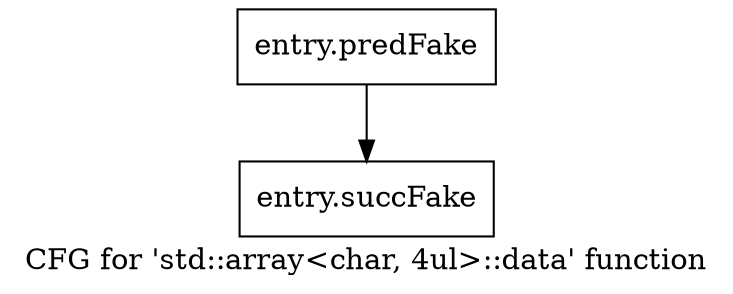 digraph "CFG for 'std::array\<char, 4ul\>::data' function" {
	label="CFG for 'std::array\<char, 4ul\>::data' function";

	Node0x4376cf0 [shape=record,filename="",linenumber="",label="{entry.predFake}"];
	Node0x4376cf0 -> Node0x442a360[ callList="" memoryops="" filename="/tools/Xilinx/Vitis_HLS/2022.1/tps/lnx64/gcc-8.3.0/lib/gcc/x86_64-pc-linux-gnu/8.3.0/../../../../include/c++/8.3.0/array" execusionnum="400"];
	Node0x442a360 [shape=record,filename="/tools/Xilinx/Vitis_HLS/2022.1/tps/lnx64/gcc-8.3.0/lib/gcc/x86_64-pc-linux-gnu/8.3.0/../../../../include/c++/8.3.0/array",linenumber="235",label="{entry.succFake}"];
}
